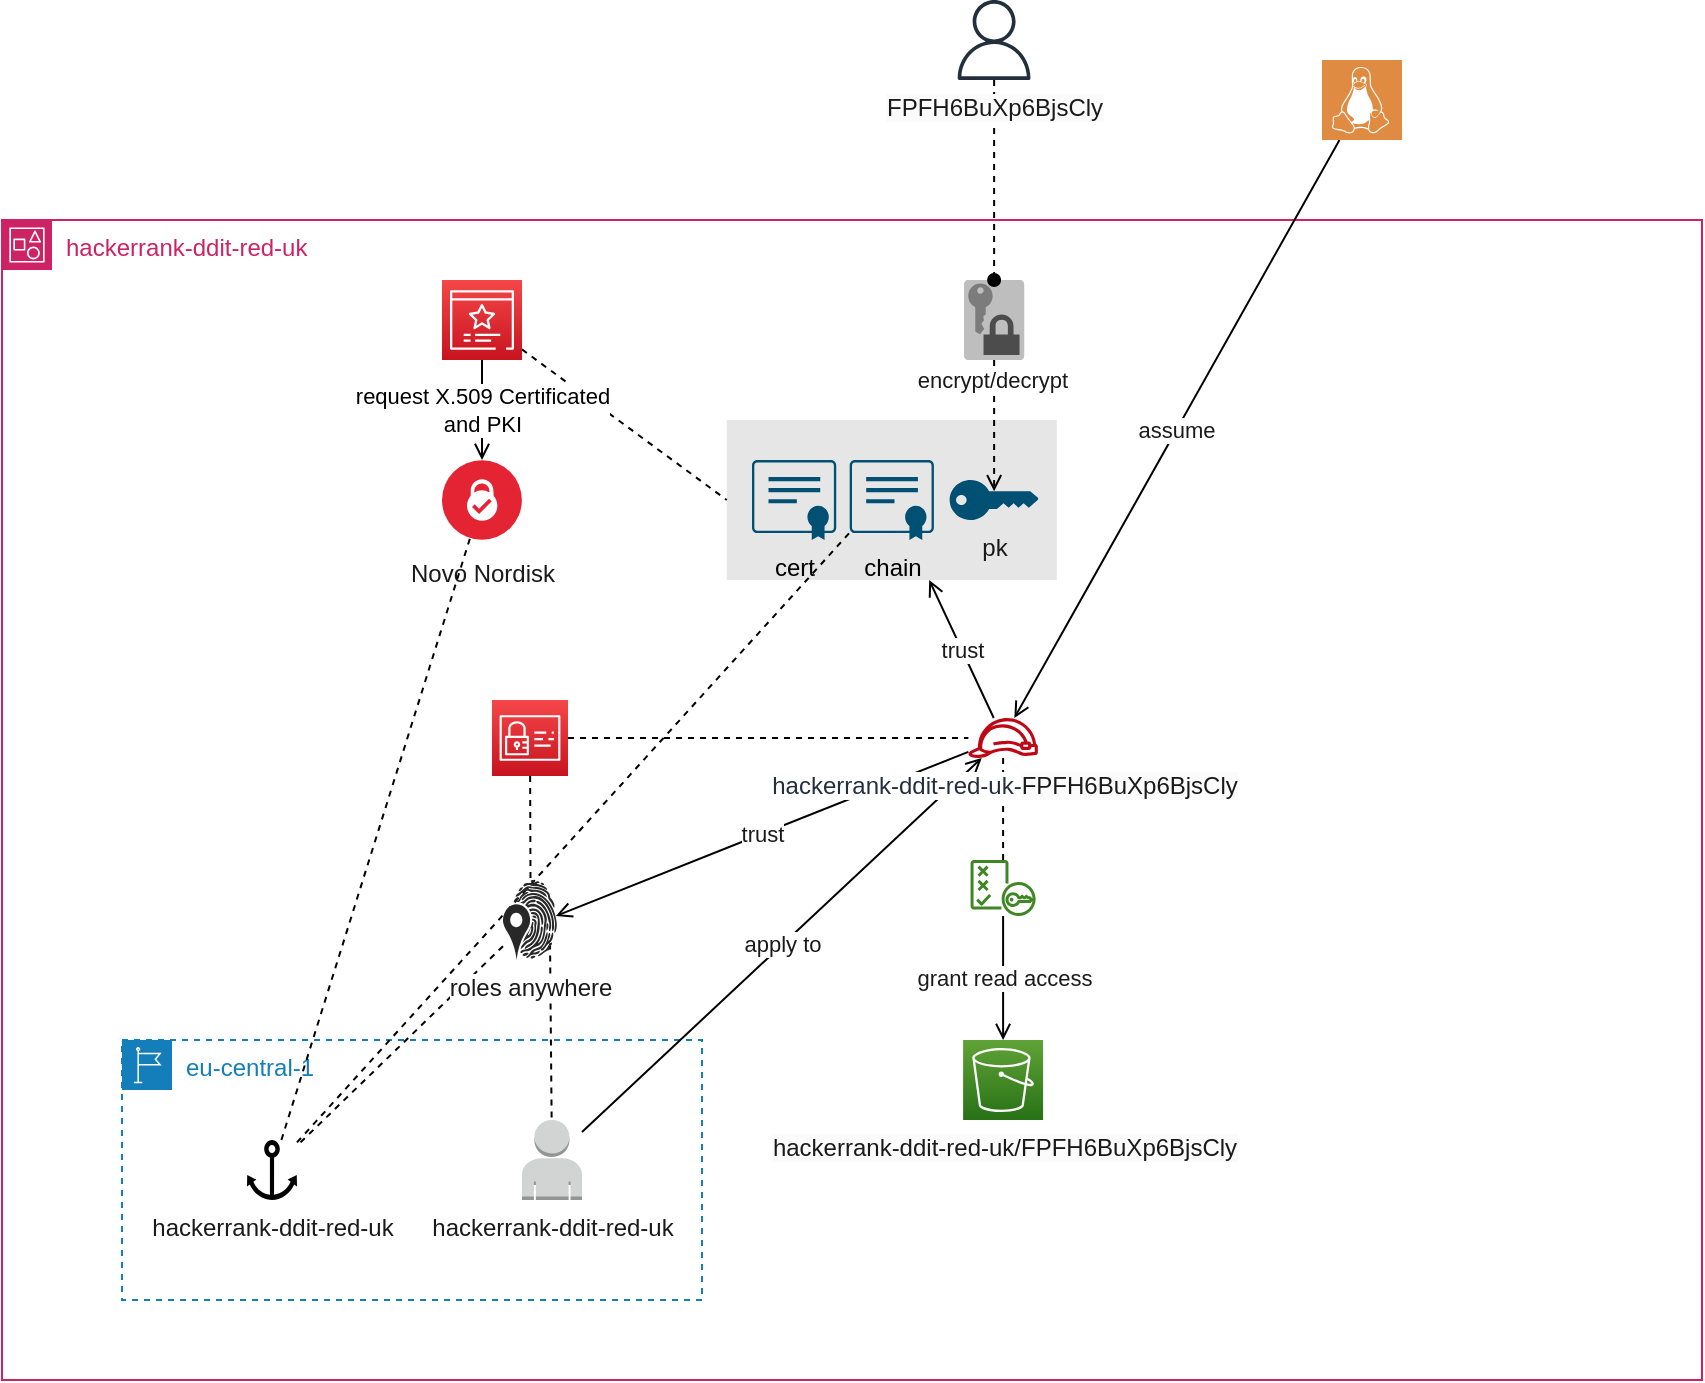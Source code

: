<mxfile>
    <diagram id="QFoRguZFVowuC8mTe3wR" name="Page-1">
        <mxGraphModel dx="1497" dy="1657" grid="1" gridSize="10" guides="1" tooltips="1" connect="1" arrows="1" fold="1" page="1" pageScale="1" pageWidth="827" pageHeight="1169" math="0" shadow="0">
            <root>
                <mxCell id="0"/>
                <mxCell id="1" parent="0"/>
                <mxCell id="16" value="hackerrank-ddit-red-uk" style="points=[[0,0],[0.25,0],[0.5,0],[0.75,0],[1,0],[1,0.25],[1,0.5],[1,0.75],[1,1],[0.75,1],[0.5,1],[0.25,1],[0,1],[0,0.75],[0,0.5],[0,0.25]];outlineConnect=0;gradientColor=none;html=1;whiteSpace=wrap;fontSize=12;fontStyle=0;container=1;pointerEvents=0;collapsible=0;recursiveResize=0;shape=mxgraph.aws4.group;grIcon=mxgraph.aws4.group_account;strokeColor=#CD2264;fillColor=none;verticalAlign=top;align=left;spacingLeft=30;fontColor=#CD2264;dashed=0;labelBackgroundColor=default;" vertex="1" parent="1">
                    <mxGeometry x="100" y="-40" width="850" height="580" as="geometry"/>
                </mxCell>
                <mxCell id="28" value="" style="rounded=0;whiteSpace=wrap;html=1;labelBackgroundColor=default;fontColor=#1A1A1A;strokeColor=none;fillColor=#E6E6E6;" vertex="1" parent="16">
                    <mxGeometry x="362.4" y="100" width="165" height="80" as="geometry"/>
                </mxCell>
                <mxCell id="29" value="" style="outlineConnect=0;dashed=0;verticalLabelPosition=bottom;verticalAlign=top;align=center;html=1;shape=mxgraph.aws3.data_encryption_key;fillColor=#7D7C7C;gradientColor=none;fontColor=#1A1A1A;labelBackgroundColor=default;" vertex="1" parent="16">
                    <mxGeometry x="481.06" y="30" width="30" height="40" as="geometry"/>
                </mxCell>
                <mxCell id="30" value="pk" style="points=[[0,0.5,0],[0.24,0,0],[0.5,0.28,0],[0.995,0.475,0],[0.5,0.72,0],[0.24,1,0]];verticalLabelPosition=bottom;sketch=0;html=1;verticalAlign=top;aspect=fixed;align=center;pointerEvents=1;shape=mxgraph.cisco19.key;fillColor=#005073;strokeColor=none;fontColor=#1A1A1A;" vertex="1" parent="16">
                    <mxGeometry x="473.84" y="130" width="44.44" height="20" as="geometry"/>
                </mxCell>
                <mxCell id="31" value="cert" style="points=[[0.015,0.015,0],[0.25,0,0],[0.5,0,0],[0.75,0,0],[0.985,0.015,0],[1,0.22,0],[1,0.44,0],[1,0.67,0],[0.985,0.89,0],[0,0.22,0],[0,0.44,0],[0,0.67,0],[0.015,0.89,0],[0.25,0.91,0],[0.5,0.91,0],[0.785,0.955,0]];verticalLabelPosition=bottom;sketch=0;html=1;verticalAlign=top;aspect=fixed;align=center;pointerEvents=1;shape=mxgraph.cisco19.x509_certificate;fillColor=#005073;strokeColor=none;" vertex="1" parent="16">
                    <mxGeometry x="375" y="120" width="42.11" height="40" as="geometry"/>
                </mxCell>
                <mxCell id="32" value="chain" style="points=[[0.015,0.015,0],[0.25,0,0],[0.5,0,0],[0.75,0,0],[0.985,0.015,0],[1,0.22,0],[1,0.44,0],[1,0.67,0],[0.985,0.89,0],[0,0.22,0],[0,0.44,0],[0,0.67,0],[0.015,0.89,0],[0.25,0.91,0],[0.5,0.91,0],[0.785,0.955,0]];verticalLabelPosition=bottom;sketch=0;html=1;verticalAlign=top;aspect=fixed;align=center;pointerEvents=1;shape=mxgraph.cisco19.x509_certificate;fillColor=#005073;strokeColor=none;" vertex="1" parent="16">
                    <mxGeometry x="423.84" y="120" width="42.11" height="40" as="geometry"/>
                </mxCell>
                <mxCell id="33" value="encrypt/decrypt" style="edgeStyle=none;html=1;entryX=0.5;entryY=0.28;entryDx=0;entryDy=0;entryPerimeter=0;fontColor=#1A1A1A;endArrow=open;endFill=0;dashed=1;" edge="1" parent="16" source="29" target="30">
                    <mxGeometry x="-0.695" y="-1" relative="1" as="geometry">
                        <mxPoint x="121.052" y="210" as="sourcePoint"/>
                        <mxPoint as="offset"/>
                    </mxGeometry>
                </mxCell>
                <mxCell id="45" value="trust" style="edgeStyle=none;html=1;entryX=0.978;entryY=0.45;entryDx=0;entryDy=0;entryPerimeter=0;fontColor=#1A1A1A;endArrow=open;endFill=0;" edge="1" parent="16" source="34" target="43">
                    <mxGeometry relative="1" as="geometry"/>
                </mxCell>
                <mxCell id="52" style="edgeStyle=none;html=1;dashed=1;fontColor=#1A1A1A;endArrow=none;endFill=0;" edge="1" parent="16" source="34" target="51">
                    <mxGeometry relative="1" as="geometry"/>
                </mxCell>
                <mxCell id="54" value="trust" style="edgeStyle=none;html=1;fontColor=#1A1A1A;endArrow=open;endFill=0;" edge="1" parent="16" source="34" target="28">
                    <mxGeometry relative="1" as="geometry"/>
                </mxCell>
                <mxCell id="35" value="&lt;span style=&quot;color: rgb(26, 26, 26); text-align: left; background-color: rgb(251, 251, 251);&quot;&gt;hackerrank-ddit-red-uk/FPFH6BuXp6BjsCly&lt;/span&gt;" style="sketch=0;points=[[0,0,0],[0.25,0,0],[0.5,0,0],[0.75,0,0],[1,0,0],[0,1,0],[0.25,1,0],[0.5,1,0],[0.75,1,0],[1,1,0],[0,0.25,0],[0,0.5,0],[0,0.75,0],[1,0.25,0],[1,0.5,0],[1,0.75,0]];outlineConnect=0;fontColor=#232F3E;gradientColor=#60A337;gradientDirection=north;fillColor=#277116;strokeColor=#ffffff;dashed=0;verticalLabelPosition=bottom;verticalAlign=top;align=center;html=1;fontSize=12;fontStyle=0;aspect=fixed;shape=mxgraph.aws4.resourceIcon;resIcon=mxgraph.aws4.s3;labelBackgroundColor=default;" vertex="1" parent="16">
                    <mxGeometry x="480.55" y="410" width="40" height="40" as="geometry"/>
                </mxCell>
                <mxCell id="42" style="edgeStyle=none;html=1;fontColor=#1A1A1A;endArrow=none;endFill=0;dashed=1;" edge="1" parent="16" source="41" target="34">
                    <mxGeometry relative="1" as="geometry"/>
                </mxCell>
                <mxCell id="44" style="edgeStyle=none;html=1;entryX=0.509;entryY=0.002;entryDx=0;entryDy=0;entryPerimeter=0;dashed=1;fontColor=#1A1A1A;endArrow=none;endFill=0;" edge="1" parent="16" source="41" target="43">
                    <mxGeometry relative="1" as="geometry"/>
                </mxCell>
                <mxCell id="41" value="" style="sketch=0;points=[[0,0,0],[0.25,0,0],[0.5,0,0],[0.75,0,0],[1,0,0],[0,1,0],[0.25,1,0],[0.5,1,0],[0.75,1,0],[1,1,0],[0,0.25,0],[0,0.5,0],[0,0.75,0],[1,0.25,0],[1,0.5,0],[1,0.75,0]];outlineConnect=0;fontColor=#232F3E;gradientColor=#F54749;gradientDirection=north;fillColor=#C7131F;strokeColor=#ffffff;dashed=0;verticalLabelPosition=bottom;verticalAlign=top;align=center;html=1;fontSize=12;fontStyle=0;aspect=fixed;shape=mxgraph.aws4.resourceIcon;resIcon=mxgraph.aws4.identity_and_access_management;labelBackgroundColor=default;" vertex="1" parent="16">
                    <mxGeometry x="245" y="240" width="38" height="38" as="geometry"/>
                </mxCell>
                <mxCell id="47" style="edgeStyle=none;html=1;fontColor=#1A1A1A;endArrow=none;endFill=0;dashed=1;" edge="1" parent="16" source="43" target="46">
                    <mxGeometry relative="1" as="geometry"/>
                </mxCell>
                <mxCell id="49" value="eu-central-1" style="points=[[0,0],[0.25,0],[0.5,0],[0.75,0],[1,0],[1,0.25],[1,0.5],[1,0.75],[1,1],[0.75,1],[0.5,1],[0.25,1],[0,1],[0,0.75],[0,0.5],[0,0.25]];outlineConnect=0;gradientColor=none;html=1;whiteSpace=wrap;fontSize=12;fontStyle=0;container=1;pointerEvents=0;collapsible=0;recursiveResize=0;shape=mxgraph.aws4.group;grIcon=mxgraph.aws4.group_region;strokeColor=#147EBA;fillColor=none;verticalAlign=top;align=left;spacingLeft=30;fontColor=#147EBA;dashed=1;labelBackgroundColor=default;" vertex="1" parent="16">
                    <mxGeometry x="60" y="410" width="290" height="130" as="geometry"/>
                </mxCell>
                <mxCell id="46" value="hackerrank-ddit-red-uk" style="shape=mxgraph.signs.transportation.anchor_3;html=1;pointerEvents=1;fillColor=#000000;strokeColor=none;verticalLabelPosition=bottom;verticalAlign=top;align=center;labelBackgroundColor=default;fontColor=#1A1A1A;" vertex="1" parent="49">
                    <mxGeometry x="62.5" y="50" width="25" height="30" as="geometry"/>
                </mxCell>
                <mxCell id="55" value="hackerrank-ddit-red-uk" style="outlineConnect=0;dashed=0;verticalLabelPosition=bottom;verticalAlign=top;align=center;html=1;shape=mxgraph.aws3.user;fillColor=#D2D3D3;gradientColor=none;labelBackgroundColor=default;fontColor=#1A1A1A;" vertex="1" parent="49">
                    <mxGeometry x="200" y="40" width="30" height="40" as="geometry"/>
                </mxCell>
                <mxCell id="19" value="" style="sketch=0;points=[[0,0,0],[0.25,0,0],[0.5,0,0],[0.75,0,0],[1,0,0],[0,1,0],[0.25,1,0],[0.5,1,0],[0.75,1,0],[1,1,0],[0,0.25,0],[0,0.5,0],[0,0.75,0],[1,0.25,0],[1,0.5,0],[1,0.75,0]];outlineConnect=0;fontColor=#232F3E;gradientColor=#F54749;gradientDirection=north;fillColor=#C7131F;strokeColor=#ffffff;dashed=0;verticalLabelPosition=bottom;verticalAlign=top;align=center;html=1;fontSize=12;fontStyle=0;aspect=fixed;shape=mxgraph.aws4.resourceIcon;resIcon=mxgraph.aws4.certificate_manager_3;" vertex="1" parent="16">
                    <mxGeometry x="220" y="30" width="40" height="40" as="geometry"/>
                </mxCell>
                <mxCell id="18" style="edgeStyle=none;html=1;fontColor=#1A1A1A;endArrow=none;endFill=0;entryX=0;entryY=0.5;entryDx=0;entryDy=0;dashed=1;" edge="1" parent="16" source="19" target="28">
                    <mxGeometry relative="1" as="geometry">
                        <mxPoint x="520" y="140" as="targetPoint"/>
                    </mxGeometry>
                </mxCell>
                <mxCell id="50" style="edgeStyle=none;html=1;entryX=0.015;entryY=0.89;entryDx=0;entryDy=0;entryPerimeter=0;dashed=1;fontColor=#1A1A1A;endArrow=none;endFill=0;" edge="1" parent="16" source="46" target="32">
                    <mxGeometry relative="1" as="geometry"/>
                </mxCell>
                <mxCell id="53" value="grant read access" style="edgeStyle=none;html=1;fontColor=#1A1A1A;endArrow=open;endFill=0;" edge="1" parent="16" source="51" target="35">
                    <mxGeometry relative="1" as="geometry"/>
                </mxCell>
                <mxCell id="51" value="" style="sketch=0;outlineConnect=0;fontColor=#232F3E;gradientColor=none;fillColor=#3F8624;strokeColor=none;dashed=0;verticalLabelPosition=bottom;verticalAlign=top;align=center;html=1;fontSize=12;fontStyle=0;aspect=fixed;pointerEvents=1;shape=mxgraph.aws4.policy;labelBackgroundColor=default;" vertex="1" parent="16">
                    <mxGeometry x="484.25" y="320" width="32.6" height="28" as="geometry"/>
                </mxCell>
                <mxCell id="56" value="apply to" style="edgeStyle=none;html=1;fontColor=#1A1A1A;endArrow=open;endFill=0;" edge="1" parent="16" source="55" target="34">
                    <mxGeometry relative="1" as="geometry"/>
                </mxCell>
                <mxCell id="34" value="hackerrank-ddit-red-uk-&lt;span style=&quot;color: rgb(26, 26, 26); text-align: left; background-color: rgb(251, 251, 251);&quot;&gt;FPFH6BuXp6BjsCly&lt;/span&gt;" style="sketch=0;outlineConnect=0;fontColor=#232F3E;gradientColor=none;fillColor=#BF0816;strokeColor=none;dashed=0;verticalLabelPosition=bottom;verticalAlign=top;align=center;html=1;fontSize=12;fontStyle=0;aspect=fixed;pointerEvents=1;shape=mxgraph.aws4.role;labelBackgroundColor=default;" vertex="1" parent="16">
                    <mxGeometry x="482.83" y="249" width="35.45" height="20" as="geometry"/>
                </mxCell>
                <mxCell id="57" style="edgeStyle=none;html=1;fontColor=#1A1A1A;endArrow=none;endFill=0;dashed=1;exitX=0.871;exitY=0.795;exitDx=0;exitDy=0;exitPerimeter=0;" edge="1" parent="16" source="43" target="55">
                    <mxGeometry relative="1" as="geometry">
                        <mxPoint x="260.5" y="373.081" as="sourcePoint"/>
                        <mxPoint x="157.5" y="472.888" as="targetPoint"/>
                    </mxGeometry>
                </mxCell>
                <mxCell id="43" value="roles anywhere" style="verticalLabelPosition=bottom;sketch=0;html=1;fillColor=#282828;strokeColor=none;verticalAlign=top;pointerEvents=1;align=center;shape=mxgraph.cisco_safe.security_icons.iam;labelBackgroundColor=default;fontColor=#1A1A1A;" vertex="1" parent="16">
                    <mxGeometry x="250.5" y="330" width="27" height="40" as="geometry"/>
                </mxCell>
                <mxCell id="17" value="request X.509 Certificated&lt;br&gt;and PKI" style="edgeStyle=none;html=1;endArrow=open;endFill=0;" edge="1" parent="1" source="19" target="20">
                    <mxGeometry relative="1" as="geometry">
                        <mxPoint as="offset"/>
                    </mxGeometry>
                </mxCell>
                <mxCell id="20" value="Novo Nordisk" style="aspect=fixed;perimeter=ellipsePerimeter;html=1;align=center;shadow=0;dashed=0;fontColor=#1A1A1A;labelBackgroundColor=#ffffff;fontSize=12;spacingTop=3;image;image=img/lib/ibm/blockchain/certificate_authority.svg;" vertex="1" parent="1">
                    <mxGeometry x="320" y="80" width="40" height="40" as="geometry"/>
                </mxCell>
                <mxCell id="27" style="edgeStyle=none;html=1;fontColor=#1A1A1A;endArrow=oval;endFill=1;dashed=1;" edge="1" parent="1" source="26" target="29">
                    <mxGeometry relative="1" as="geometry">
                        <mxPoint x="761.776" y="-60" as="targetPoint"/>
                    </mxGeometry>
                </mxCell>
                <mxCell id="26" value="&lt;span style=&quot;color: rgb(26, 26, 26); text-align: left; background-color: rgb(251, 251, 251);&quot;&gt;FPFH6BuXp6BjsCly&lt;/span&gt;" style="sketch=0;outlineConnect=0;fontColor=#232F3E;gradientColor=none;fillColor=#232F3D;strokeColor=none;dashed=0;verticalLabelPosition=bottom;verticalAlign=top;align=center;html=1;fontSize=12;fontStyle=0;aspect=fixed;pointerEvents=1;shape=mxgraph.aws4.user;labelBackgroundColor=default;" vertex="1" parent="1">
                    <mxGeometry x="576.06" y="-150" width="40" height="40" as="geometry"/>
                </mxCell>
                <mxCell id="48" style="edgeStyle=none;html=1;dashed=1;fontColor=#1A1A1A;endArrow=none;endFill=0;" edge="1" parent="1" source="46" target="20">
                    <mxGeometry relative="1" as="geometry"/>
                </mxCell>
                <mxCell id="59" value="assume" style="edgeStyle=none;html=1;fontColor=#1A1A1A;endArrow=open;endFill=0;" edge="1" parent="1" source="58" target="34">
                    <mxGeometry relative="1" as="geometry"/>
                </mxCell>
                <mxCell id="58" value="" style="sketch=0;pointerEvents=1;shadow=0;dashed=0;html=1;strokeColor=none;fillColor=#DF8C42;labelPosition=center;verticalLabelPosition=bottom;verticalAlign=top;align=center;outlineConnect=0;shape=mxgraph.veeam2.linux;labelBackgroundColor=default;fontColor=#1A1A1A;" vertex="1" parent="1">
                    <mxGeometry x="760" y="-120" width="40" height="40" as="geometry"/>
                </mxCell>
            </root>
        </mxGraphModel>
    </diagram>
</mxfile>